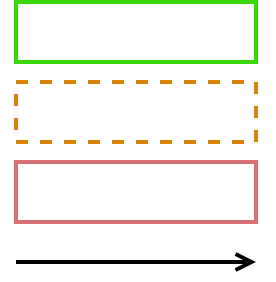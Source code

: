<mxfile version="15.8.6" type="github"><diagram id="psKV3KUPywDvPChCE7cd" name="Page-1"><mxGraphModel dx="2017" dy="720" grid="1" gridSize="10" guides="1" tooltips="1" connect="1" arrows="1" fold="1" page="1" pageScale="1" pageWidth="827" pageHeight="1169" math="0" shadow="0"><root><mxCell id="0"/><mxCell id="1" parent="0"/><mxCell id="TwXQ53lHL2sIgXFK9SuC-1" value="" style="rounded=0;whiteSpace=wrap;html=1;fillColor=none;strokeColor=#39D709;strokeWidth=2;" vertex="1" parent="1"><mxGeometry x="-800" y="30" width="120" height="30" as="geometry"/></mxCell><mxCell id="TwXQ53lHL2sIgXFK9SuC-2" value="" style="rounded=0;whiteSpace=wrap;html=1;fillColor=none;strokeColor=#D78409;strokeWidth=2;dashed=1;" vertex="1" parent="1"><mxGeometry x="-800" y="70" width="120" height="30" as="geometry"/></mxCell><mxCell id="TwXQ53lHL2sIgXFK9SuC-3" value="" style="rounded=0;whiteSpace=wrap;html=1;fillColor=none;strokeColor=#D77070;strokeWidth=2;" vertex="1" parent="1"><mxGeometry x="-800" y="110" width="120" height="30" as="geometry"/></mxCell><mxCell id="TwXQ53lHL2sIgXFK9SuC-4" value="" style="endArrow=open;html=1;rounded=0;strokeColor=#000000;strokeWidth=2;endFill=0;" edge="1" parent="1"><mxGeometry width="50" height="50" relative="1" as="geometry"><mxPoint x="-800" y="160" as="sourcePoint"/><mxPoint x="-680" y="160" as="targetPoint"/><Array as="points"><mxPoint x="-680" y="160"/></Array></mxGeometry></mxCell></root></mxGraphModel></diagram></mxfile>